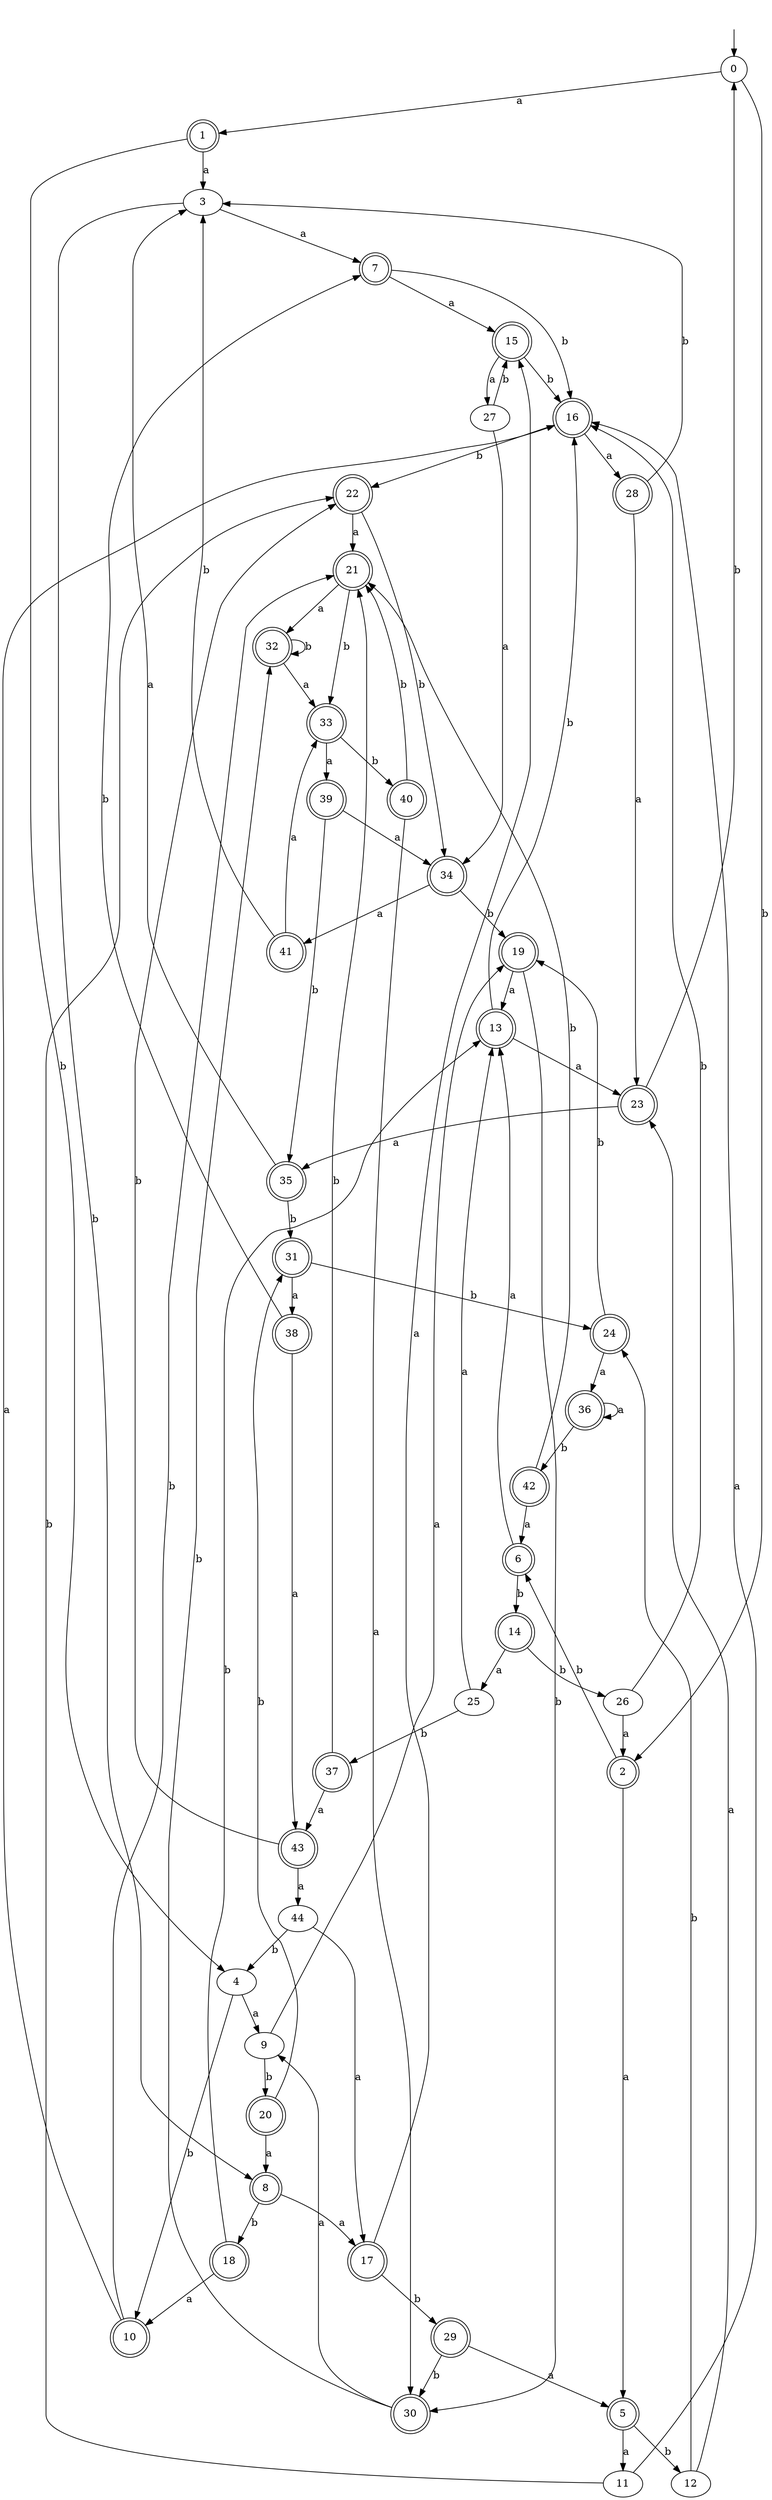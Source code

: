 digraph RandomDFA {
  __start0 [label="", shape=none];
  __start0 -> 0 [label=""];
  0 [shape=circle]
  0 -> 1 [label="a"]
  0 -> 2 [label="b"]
  1 [shape=doublecircle]
  1 -> 3 [label="a"]
  1 -> 4 [label="b"]
  2 [shape=doublecircle]
  2 -> 5 [label="a"]
  2 -> 6 [label="b"]
  3
  3 -> 7 [label="a"]
  3 -> 8 [label="b"]
  4
  4 -> 9 [label="a"]
  4 -> 10 [label="b"]
  5 [shape=doublecircle]
  5 -> 11 [label="a"]
  5 -> 12 [label="b"]
  6 [shape=doublecircle]
  6 -> 13 [label="a"]
  6 -> 14 [label="b"]
  7 [shape=doublecircle]
  7 -> 15 [label="a"]
  7 -> 16 [label="b"]
  8 [shape=doublecircle]
  8 -> 17 [label="a"]
  8 -> 18 [label="b"]
  9
  9 -> 19 [label="a"]
  9 -> 20 [label="b"]
  10 [shape=doublecircle]
  10 -> 16 [label="a"]
  10 -> 21 [label="b"]
  11
  11 -> 16 [label="a"]
  11 -> 22 [label="b"]
  12
  12 -> 23 [label="a"]
  12 -> 24 [label="b"]
  13 [shape=doublecircle]
  13 -> 23 [label="a"]
  13 -> 16 [label="b"]
  14 [shape=doublecircle]
  14 -> 25 [label="a"]
  14 -> 26 [label="b"]
  15 [shape=doublecircle]
  15 -> 27 [label="a"]
  15 -> 16 [label="b"]
  16 [shape=doublecircle]
  16 -> 28 [label="a"]
  16 -> 22 [label="b"]
  17 [shape=doublecircle]
  17 -> 15 [label="a"]
  17 -> 29 [label="b"]
  18 [shape=doublecircle]
  18 -> 10 [label="a"]
  18 -> 13 [label="b"]
  19 [shape=doublecircle]
  19 -> 13 [label="a"]
  19 -> 30 [label="b"]
  20 [shape=doublecircle]
  20 -> 8 [label="a"]
  20 -> 31 [label="b"]
  21 [shape=doublecircle]
  21 -> 32 [label="a"]
  21 -> 33 [label="b"]
  22 [shape=doublecircle]
  22 -> 21 [label="a"]
  22 -> 34 [label="b"]
  23 [shape=doublecircle]
  23 -> 35 [label="a"]
  23 -> 0 [label="b"]
  24 [shape=doublecircle]
  24 -> 36 [label="a"]
  24 -> 19 [label="b"]
  25
  25 -> 13 [label="a"]
  25 -> 37 [label="b"]
  26
  26 -> 2 [label="a"]
  26 -> 16 [label="b"]
  27
  27 -> 34 [label="a"]
  27 -> 15 [label="b"]
  28 [shape=doublecircle]
  28 -> 23 [label="a"]
  28 -> 3 [label="b"]
  29 [shape=doublecircle]
  29 -> 5 [label="a"]
  29 -> 30 [label="b"]
  30 [shape=doublecircle]
  30 -> 9 [label="a"]
  30 -> 32 [label="b"]
  31 [shape=doublecircle]
  31 -> 38 [label="a"]
  31 -> 24 [label="b"]
  32 [shape=doublecircle]
  32 -> 33 [label="a"]
  32 -> 32 [label="b"]
  33 [shape=doublecircle]
  33 -> 39 [label="a"]
  33 -> 40 [label="b"]
  34 [shape=doublecircle]
  34 -> 41 [label="a"]
  34 -> 19 [label="b"]
  35 [shape=doublecircle]
  35 -> 3 [label="a"]
  35 -> 31 [label="b"]
  36 [shape=doublecircle]
  36 -> 36 [label="a"]
  36 -> 42 [label="b"]
  37 [shape=doublecircle]
  37 -> 43 [label="a"]
  37 -> 21 [label="b"]
  38 [shape=doublecircle]
  38 -> 43 [label="a"]
  38 -> 7 [label="b"]
  39 [shape=doublecircle]
  39 -> 34 [label="a"]
  39 -> 35 [label="b"]
  40 [shape=doublecircle]
  40 -> 30 [label="a"]
  40 -> 21 [label="b"]
  41 [shape=doublecircle]
  41 -> 33 [label="a"]
  41 -> 3 [label="b"]
  42 [shape=doublecircle]
  42 -> 6 [label="a"]
  42 -> 21 [label="b"]
  43 [shape=doublecircle]
  43 -> 44 [label="a"]
  43 -> 22 [label="b"]
  44
  44 -> 17 [label="a"]
  44 -> 4 [label="b"]
}

